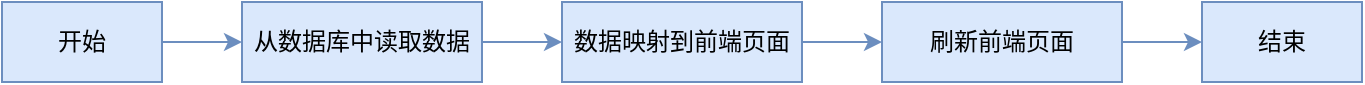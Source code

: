<mxfile version="25.0.1">
  <diagram id="NnFnq1P_x7tXttblLPDn" name="第 1 页">
    <mxGraphModel dx="1213" dy="661" grid="1" gridSize="10" guides="1" tooltips="1" connect="1" arrows="1" fold="1" page="1" pageScale="1" pageWidth="827" pageHeight="1169" math="0" shadow="0">
      <root>
        <mxCell id="0" />
        <mxCell id="1" parent="0" />
        <mxCell id="GRctZvrV_054JgJD-H4I-6" value="" style="edgeStyle=orthogonalEdgeStyle;rounded=0;orthogonalLoop=1;jettySize=auto;html=1;fillColor=#dae8fc;strokeColor=#6c8ebf;" edge="1" parent="1" source="GRctZvrV_054JgJD-H4I-1" target="GRctZvrV_054JgJD-H4I-2">
          <mxGeometry relative="1" as="geometry" />
        </mxCell>
        <mxCell id="GRctZvrV_054JgJD-H4I-1" value="开始" style="rounded=0;whiteSpace=wrap;html=1;fillColor=#dae8fc;strokeColor=#6c8ebf;" vertex="1" parent="1">
          <mxGeometry x="80" y="80" width="80" height="40" as="geometry" />
        </mxCell>
        <mxCell id="GRctZvrV_054JgJD-H4I-7" value="" style="edgeStyle=orthogonalEdgeStyle;rounded=0;orthogonalLoop=1;jettySize=auto;html=1;fillColor=#dae8fc;strokeColor=#6c8ebf;" edge="1" parent="1" source="GRctZvrV_054JgJD-H4I-2" target="GRctZvrV_054JgJD-H4I-3">
          <mxGeometry relative="1" as="geometry" />
        </mxCell>
        <mxCell id="GRctZvrV_054JgJD-H4I-2" value="从数据库中读取数据" style="rounded=0;whiteSpace=wrap;html=1;fillColor=#dae8fc;strokeColor=#6c8ebf;" vertex="1" parent="1">
          <mxGeometry x="200" y="80" width="120" height="40" as="geometry" />
        </mxCell>
        <mxCell id="GRctZvrV_054JgJD-H4I-8" value="" style="edgeStyle=orthogonalEdgeStyle;rounded=0;orthogonalLoop=1;jettySize=auto;html=1;fillColor=#dae8fc;strokeColor=#6c8ebf;" edge="1" parent="1" source="GRctZvrV_054JgJD-H4I-3" target="GRctZvrV_054JgJD-H4I-4">
          <mxGeometry relative="1" as="geometry" />
        </mxCell>
        <mxCell id="GRctZvrV_054JgJD-H4I-3" value="数据映射到前端页面" style="rounded=0;whiteSpace=wrap;html=1;fillColor=#dae8fc;strokeColor=#6c8ebf;" vertex="1" parent="1">
          <mxGeometry x="360" y="80" width="120" height="40" as="geometry" />
        </mxCell>
        <mxCell id="GRctZvrV_054JgJD-H4I-9" value="" style="edgeStyle=orthogonalEdgeStyle;rounded=0;orthogonalLoop=1;jettySize=auto;html=1;fillColor=#dae8fc;strokeColor=#6c8ebf;" edge="1" parent="1" source="GRctZvrV_054JgJD-H4I-4" target="GRctZvrV_054JgJD-H4I-5">
          <mxGeometry relative="1" as="geometry" />
        </mxCell>
        <mxCell id="GRctZvrV_054JgJD-H4I-4" value="刷新前端页面" style="rounded=0;whiteSpace=wrap;html=1;fillColor=#dae8fc;strokeColor=#6c8ebf;" vertex="1" parent="1">
          <mxGeometry x="520" y="80" width="120" height="40" as="geometry" />
        </mxCell>
        <mxCell id="GRctZvrV_054JgJD-H4I-5" value="结束" style="rounded=0;whiteSpace=wrap;html=1;fillColor=#dae8fc;strokeColor=#6c8ebf;" vertex="1" parent="1">
          <mxGeometry x="680" y="80" width="80" height="40" as="geometry" />
        </mxCell>
      </root>
    </mxGraphModel>
  </diagram>
</mxfile>
